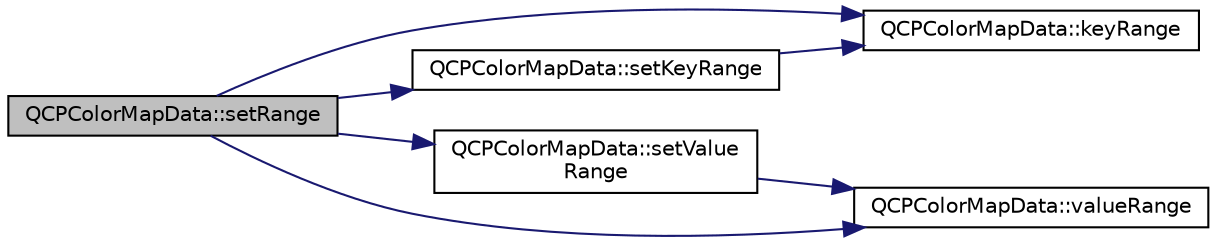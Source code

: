 digraph "QCPColorMapData::setRange"
{
 // LATEX_PDF_SIZE
  edge [fontname="Helvetica",fontsize="10",labelfontname="Helvetica",labelfontsize="10"];
  node [fontname="Helvetica",fontsize="10",shape=record];
  rankdir="LR";
  Node1 [label="QCPColorMapData::setRange",height=0.2,width=0.4,color="black", fillcolor="grey75", style="filled", fontcolor="black",tooltip=" "];
  Node1 -> Node2 [color="midnightblue",fontsize="10",style="solid",fontname="Helvetica"];
  Node2 [label="QCPColorMapData::keyRange",height=0.2,width=0.4,color="black", fillcolor="white", style="filled",URL="$classQCPColorMapData.html#a1e43abd20a77b922b7cecfc69bf4dad7",tooltip=" "];
  Node1 -> Node3 [color="midnightblue",fontsize="10",style="solid",fontname="Helvetica"];
  Node3 [label="QCPColorMapData::setKeyRange",height=0.2,width=0.4,color="black", fillcolor="white", style="filled",URL="$classQCPColorMapData.html#a0738c485f3c9df9ea1241b7a8bb6a86e",tooltip=" "];
  Node3 -> Node2 [color="midnightblue",fontsize="10",style="solid",fontname="Helvetica"];
  Node1 -> Node4 [color="midnightblue",fontsize="10",style="solid",fontname="Helvetica"];
  Node4 [label="QCPColorMapData::setValue\lRange",height=0.2,width=0.4,color="black", fillcolor="white", style="filled",URL="$classQCPColorMapData.html#ada1b2680ba96a5f4175b6d341cf75d23",tooltip=" "];
  Node4 -> Node5 [color="midnightblue",fontsize="10",style="solid",fontname="Helvetica"];
  Node5 [label="QCPColorMapData::valueRange",height=0.2,width=0.4,color="black", fillcolor="white", style="filled",URL="$classQCPColorMapData.html#a818e4e384aa4e5fad69ac603924394d3",tooltip=" "];
  Node1 -> Node5 [color="midnightblue",fontsize="10",style="solid",fontname="Helvetica"];
}

